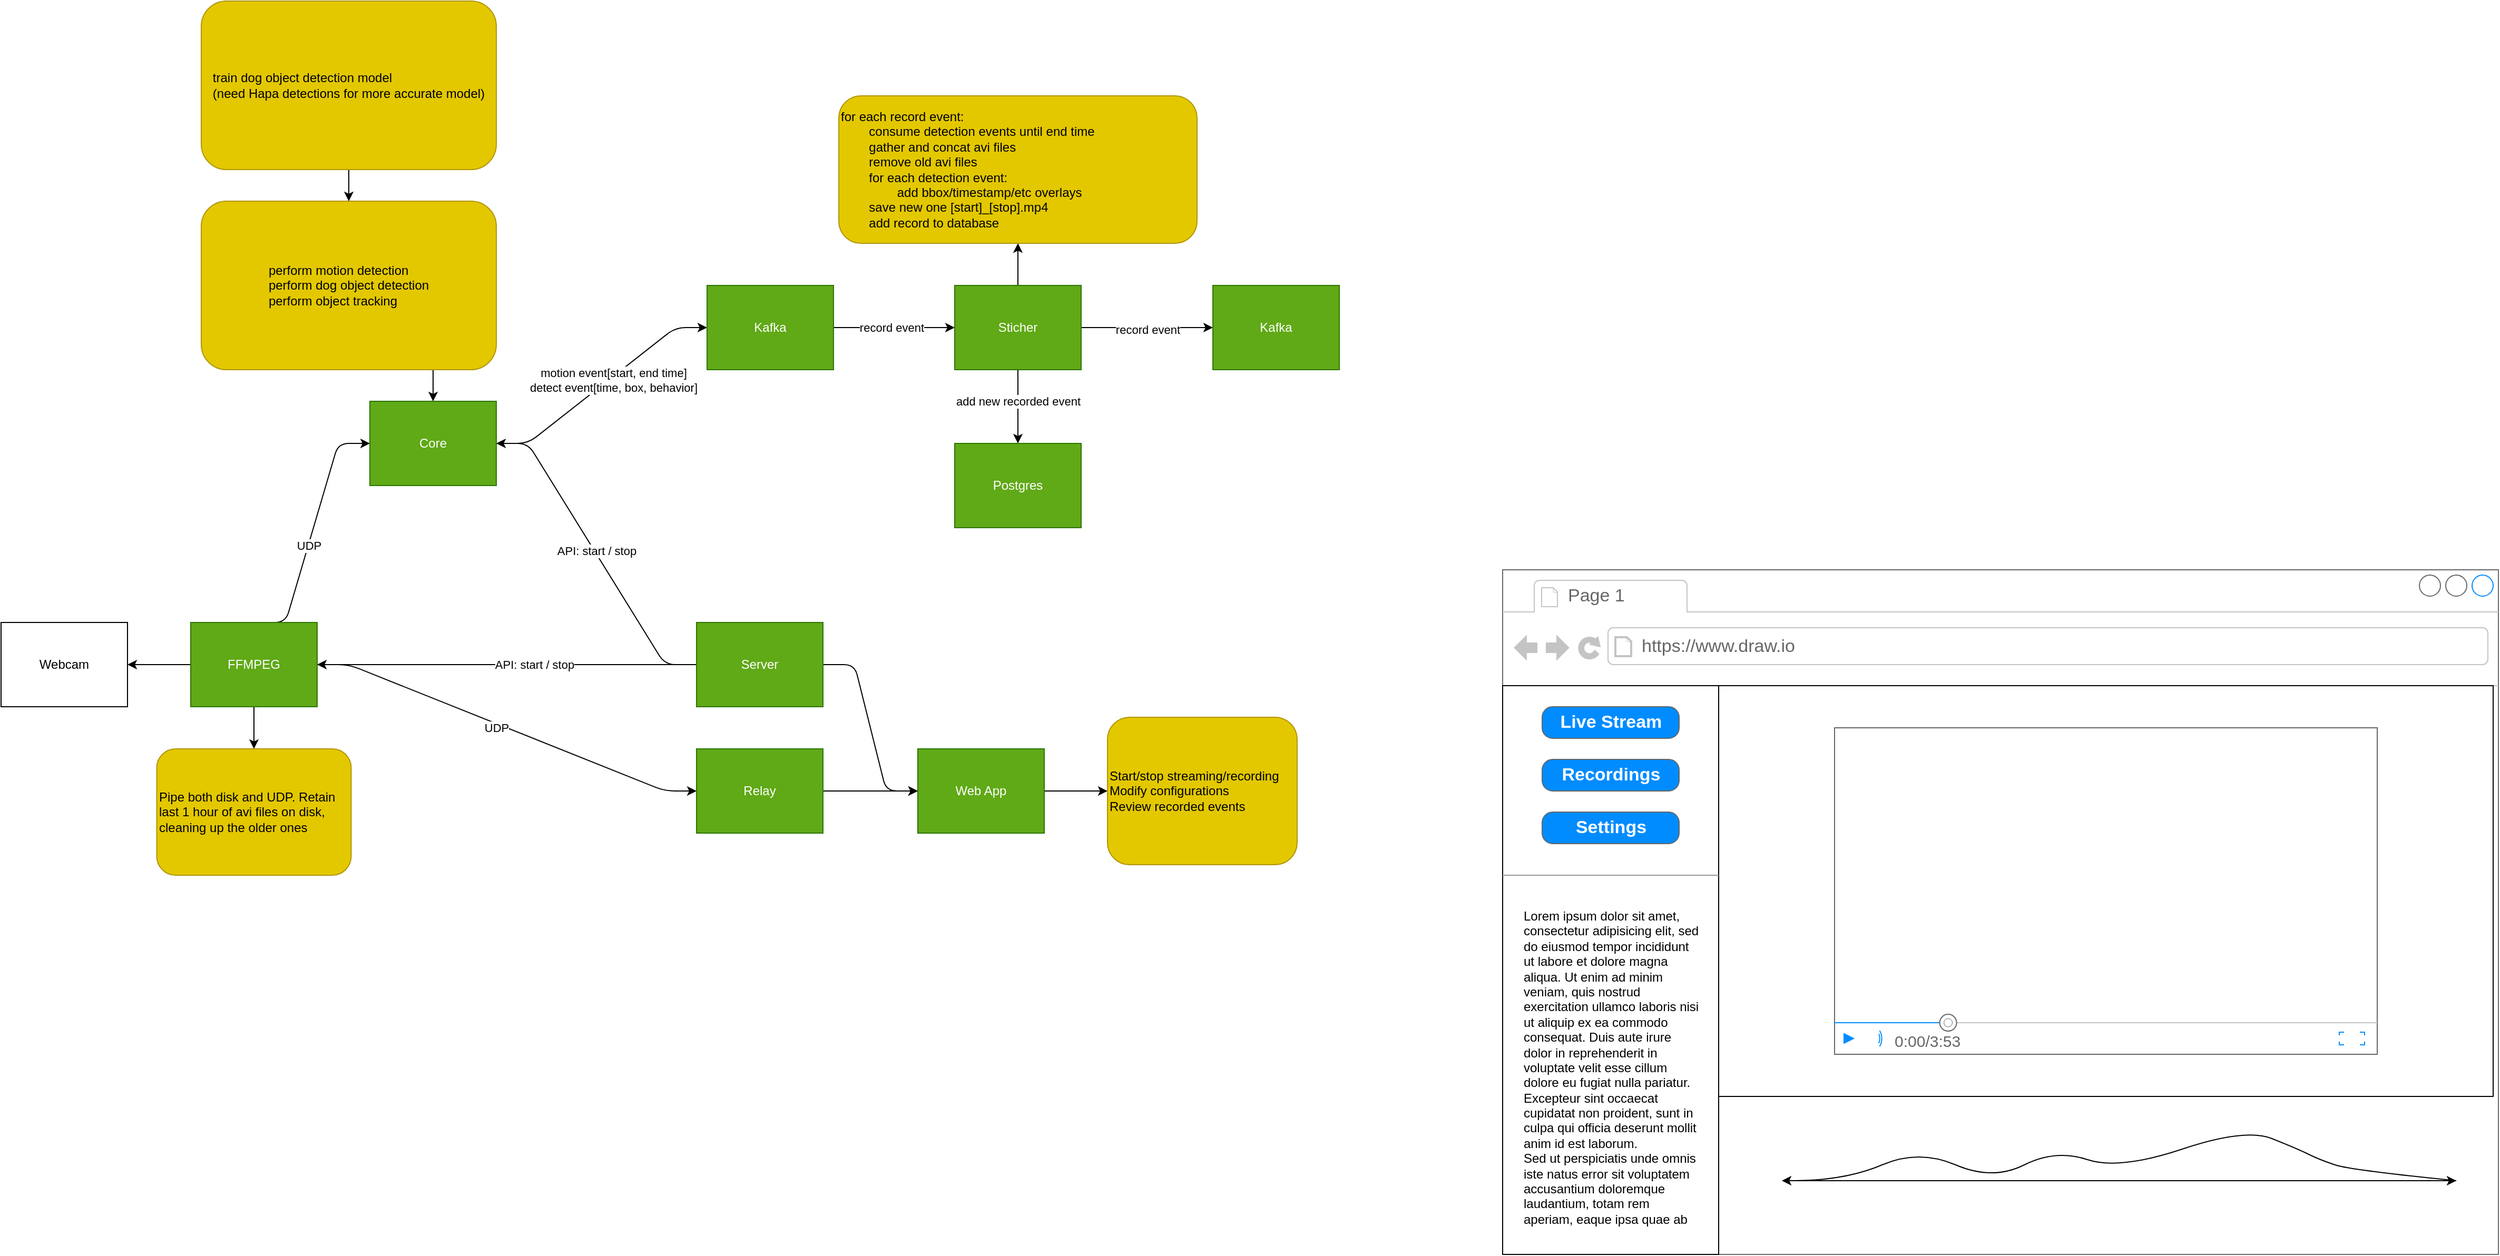 <mxfile>
    <diagram id="Gi1ZDWrnOulLQ1Vd-g8N" name="Page-1">
        <mxGraphModel dx="2095" dy="1961" grid="1" gridSize="10" guides="1" tooltips="1" connect="1" arrows="1" fold="1" page="1" pageScale="1" pageWidth="850" pageHeight="1100" math="0" shadow="0">
            <root>
                <mxCell id="0"/>
                <mxCell id="1" parent="0"/>
                <mxCell id="2" value="Webcam" style="rounded=0;whiteSpace=wrap;html=1;" parent="1" vertex="1">
                    <mxGeometry x="-150" y="120" width="120" height="80" as="geometry"/>
                </mxCell>
                <mxCell id="6" style="edgeStyle=none;html=1;exitX=1;exitY=0.5;exitDx=0;exitDy=0;entryX=0;entryY=0.5;entryDx=0;entryDy=0;" parent="1" source="4" target="5" edge="1">
                    <mxGeometry relative="1" as="geometry"/>
                </mxCell>
                <mxCell id="4" value="Relay" style="rounded=0;whiteSpace=wrap;html=1;fillColor=#60a917;fontColor=#ffffff;strokeColor=#2D7600;" parent="1" vertex="1">
                    <mxGeometry x="510" y="240" width="120" height="80" as="geometry"/>
                </mxCell>
                <mxCell id="47" style="edgeStyle=entityRelationEdgeStyle;html=1;exitX=1;exitY=0.5;exitDx=0;exitDy=0;entryX=0;entryY=0.5;entryDx=0;entryDy=0;elbow=vertical;" parent="1" source="5" target="46" edge="1">
                    <mxGeometry relative="1" as="geometry"/>
                </mxCell>
                <mxCell id="5" value="Web App" style="rounded=0;whiteSpace=wrap;html=1;fillColor=#60a917;fontColor=#ffffff;strokeColor=#2D7600;" parent="1" vertex="1">
                    <mxGeometry x="720" y="240" width="120" height="80" as="geometry"/>
                </mxCell>
                <mxCell id="8" style="edgeStyle=entityRelationEdgeStyle;html=1;exitX=1;exitY=0.5;exitDx=0;exitDy=0;entryX=0;entryY=0.5;entryDx=0;entryDy=0;elbow=vertical;" parent="1" source="7" target="5" edge="1">
                    <mxGeometry relative="1" as="geometry"/>
                </mxCell>
                <mxCell id="32" style="edgeStyle=entityRelationEdgeStyle;html=1;entryX=1;entryY=0.5;entryDx=0;entryDy=0;elbow=vertical;" parent="1" source="7" target="9" edge="1">
                    <mxGeometry relative="1" as="geometry"/>
                </mxCell>
                <mxCell id="33" value="API: start / stop" style="edgeLabel;html=1;align=center;verticalAlign=middle;resizable=0;points=[];" parent="32" vertex="1" connectable="0">
                    <mxGeometry x="0.019" y="-1" relative="1" as="geometry">
                        <mxPoint as="offset"/>
                    </mxGeometry>
                </mxCell>
                <mxCell id="34" style="edgeStyle=entityRelationEdgeStyle;html=1;entryX=1;entryY=0.5;entryDx=0;entryDy=0;elbow=vertical;" parent="1" source="7" target="21" edge="1">
                    <mxGeometry relative="1" as="geometry"/>
                </mxCell>
                <mxCell id="35" value="API: start / stop" style="edgeLabel;html=1;align=center;verticalAlign=middle;resizable=0;points=[];" parent="34" vertex="1" connectable="0">
                    <mxGeometry x="-0.141" y="-4" relative="1" as="geometry">
                        <mxPoint y="4" as="offset"/>
                    </mxGeometry>
                </mxCell>
                <mxCell id="7" value="Server" style="rounded=0;whiteSpace=wrap;html=1;fillColor=#60a917;fontColor=#ffffff;strokeColor=#2D7600;" parent="1" vertex="1">
                    <mxGeometry x="510" y="120" width="120" height="80" as="geometry"/>
                </mxCell>
                <mxCell id="19" style="edgeStyle=entityRelationEdgeStyle;html=1;exitX=1;exitY=0.5;exitDx=0;exitDy=0;entryX=0;entryY=0.5;entryDx=0;entryDy=0;" parent="1" source="9" target="18" edge="1">
                    <mxGeometry relative="1" as="geometry"/>
                </mxCell>
                <mxCell id="20" value="motion event[start, end time]&lt;br&gt;detect event[time, box, behavior]" style="edgeLabel;html=1;align=center;verticalAlign=middle;resizable=0;points=[];" parent="19" vertex="1" connectable="0">
                    <mxGeometry x="0.3" relative="1" as="geometry">
                        <mxPoint x="-17" y="17" as="offset"/>
                    </mxGeometry>
                </mxCell>
                <mxCell id="9" value="Core" style="rounded=0;whiteSpace=wrap;html=1;fillColor=#60a917;fontColor=#ffffff;strokeColor=#2D7600;" parent="1" vertex="1">
                    <mxGeometry x="200" y="-90" width="120" height="80" as="geometry"/>
                </mxCell>
                <mxCell id="13" style="edgeStyle=none;html=1;entryX=0.5;entryY=0;entryDx=0;entryDy=0;" parent="1" target="9" edge="1">
                    <mxGeometry relative="1" as="geometry">
                        <mxPoint x="260" y="-130" as="sourcePoint"/>
                    </mxGeometry>
                </mxCell>
                <mxCell id="12" value="&lt;div style=&quot;text-align: left;&quot;&gt;&lt;div&gt;perform motion detection&lt;br&gt;&lt;/div&gt;&lt;div&gt;perform dog object detection&lt;/div&gt;&lt;div&gt;perform object tracking&lt;/div&gt;&lt;/div&gt;" style="rounded=1;whiteSpace=wrap;html=1;fillColor=#e3c800;fontColor=#000000;strokeColor=#B09500;" parent="1" vertex="1">
                    <mxGeometry x="40" y="-280" width="280" height="160" as="geometry"/>
                </mxCell>
                <mxCell id="37" style="edgeStyle=entityRelationEdgeStyle;html=1;exitX=1;exitY=0.5;exitDx=0;exitDy=0;entryX=0;entryY=0.5;entryDx=0;entryDy=0;elbow=vertical;" parent="1" source="18" target="36" edge="1">
                    <mxGeometry relative="1" as="geometry"/>
                </mxCell>
                <mxCell id="38" value="record event" style="edgeLabel;html=1;align=center;verticalAlign=middle;resizable=0;points=[];" parent="37" vertex="1" connectable="0">
                    <mxGeometry x="-0.05" relative="1" as="geometry">
                        <mxPoint as="offset"/>
                    </mxGeometry>
                </mxCell>
                <mxCell id="18" value="Kafka" style="rounded=0;whiteSpace=wrap;html=1;fillColor=#60a917;fontColor=#ffffff;strokeColor=#2D7600;" parent="1" vertex="1">
                    <mxGeometry x="520" y="-200" width="120" height="80" as="geometry"/>
                </mxCell>
                <mxCell id="24" style="edgeStyle=none;html=1;exitX=0.5;exitY=1;exitDx=0;exitDy=0;entryX=0.5;entryY=0;entryDx=0;entryDy=0;" parent="1" source="21" target="23" edge="1">
                    <mxGeometry relative="1" as="geometry"/>
                </mxCell>
                <mxCell id="25" style="edgeStyle=none;html=1;exitX=0;exitY=0.5;exitDx=0;exitDy=0;entryX=1;entryY=0.5;entryDx=0;entryDy=0;" parent="1" source="21" target="2" edge="1">
                    <mxGeometry relative="1" as="geometry"/>
                </mxCell>
                <mxCell id="26" style="edgeStyle=entityRelationEdgeStyle;html=1;exitX=1;exitY=0.5;exitDx=0;exitDy=0;entryX=0;entryY=0.5;entryDx=0;entryDy=0;elbow=vertical;" parent="1" source="21" target="4" edge="1">
                    <mxGeometry relative="1" as="geometry"/>
                </mxCell>
                <mxCell id="27" value="UDP" style="edgeLabel;html=1;align=center;verticalAlign=middle;resizable=0;points=[];" parent="26" vertex="1" connectable="0">
                    <mxGeometry x="0.069" y="-1" relative="1" as="geometry">
                        <mxPoint x="-22" y="-6" as="offset"/>
                    </mxGeometry>
                </mxCell>
                <mxCell id="28" style="edgeStyle=entityRelationEdgeStyle;html=1;exitX=0.5;exitY=0;exitDx=0;exitDy=0;entryX=0;entryY=0.5;entryDx=0;entryDy=0;elbow=vertical;" parent="1" source="21" target="9" edge="1">
                    <mxGeometry relative="1" as="geometry"/>
                </mxCell>
                <mxCell id="29" value="UDP" style="edgeLabel;html=1;align=center;verticalAlign=middle;resizable=0;points=[];" parent="28" vertex="1" connectable="0">
                    <mxGeometry x="-0.106" relative="1" as="geometry">
                        <mxPoint as="offset"/>
                    </mxGeometry>
                </mxCell>
                <mxCell id="21" value="FFMPEG" style="rounded=0;whiteSpace=wrap;html=1;fillColor=#60a917;fontColor=#ffffff;strokeColor=#2D7600;" parent="1" vertex="1">
                    <mxGeometry x="30" y="120" width="120" height="80" as="geometry"/>
                </mxCell>
                <mxCell id="23" value="Pipe both disk and UDP. Retain last 1 hour of avi files on disk, cleaning up the older ones" style="rounded=1;whiteSpace=wrap;html=1;fillColor=#e3c800;fontColor=#000000;strokeColor=#B09500;align=left;" parent="1" vertex="1">
                    <mxGeometry x="-2.25" y="240" width="184.5" height="120" as="geometry"/>
                </mxCell>
                <mxCell id="41" style="html=1;entryX=0.5;entryY=1;entryDx=0;entryDy=0;elbow=vertical;" parent="1" source="36" target="39" edge="1">
                    <mxGeometry relative="1" as="geometry"/>
                </mxCell>
                <mxCell id="43" style="edgeStyle=none;html=1;exitX=0.5;exitY=1;exitDx=0;exitDy=0;entryX=0.5;entryY=0;entryDx=0;entryDy=0;elbow=vertical;" parent="1" source="36" target="42" edge="1">
                    <mxGeometry relative="1" as="geometry"/>
                </mxCell>
                <mxCell id="44" value="add new recorded event" style="edgeLabel;html=1;align=center;verticalAlign=middle;resizable=0;points=[];" parent="43" vertex="1" connectable="0">
                    <mxGeometry x="-0.368" y="1" relative="1" as="geometry">
                        <mxPoint x="-1" y="8" as="offset"/>
                    </mxGeometry>
                </mxCell>
                <mxCell id="50" style="edgeStyle=entityRelationEdgeStyle;html=1;exitX=1;exitY=0.5;exitDx=0;exitDy=0;elbow=vertical;" parent="1" source="36" target="49" edge="1">
                    <mxGeometry relative="1" as="geometry"/>
                </mxCell>
                <mxCell id="51" value="record event" style="edgeLabel;html=1;align=center;verticalAlign=middle;resizable=0;points=[];" parent="50" vertex="1" connectable="0">
                    <mxGeometry x="0.011" y="-2" relative="1" as="geometry">
                        <mxPoint as="offset"/>
                    </mxGeometry>
                </mxCell>
                <mxCell id="36" value="Sticher" style="rounded=0;whiteSpace=wrap;html=1;fillColor=#60a917;fontColor=#ffffff;strokeColor=#2D7600;" parent="1" vertex="1">
                    <mxGeometry x="755" y="-200" width="120" height="80" as="geometry"/>
                </mxCell>
                <mxCell id="39" value="for each record event:&lt;br&gt;&lt;span style=&quot;white-space: pre;&quot;&gt;&#9;&lt;/span&gt;consume detection events until end time&lt;br&gt;&lt;span style=&quot;white-space: pre;&quot;&gt;&#9;&lt;/span&gt;gather and concat avi files&lt;br&gt;&lt;span style=&quot;white-space: pre;&quot;&gt;&#9;&lt;/span&gt;remove old avi files&lt;br&gt;&lt;span style=&quot;white-space: pre;&quot;&gt;&#9;&lt;/span&gt;for each detection event:&lt;br&gt;&lt;span style=&quot;white-space: pre;&quot;&gt;&#9;&lt;/span&gt;&lt;span style=&quot;white-space: pre;&quot;&gt;&#9;&lt;/span&gt;add bbox/timestamp/etc overlays&lt;br&gt;&lt;span style=&quot;white-space: pre;&quot;&gt;&#9;&lt;/span&gt;save new one [start]_[stop].mp4&lt;br&gt;&lt;span style=&quot;white-space: pre;&quot;&gt;&#9;&lt;/span&gt;add record to database" style="rounded=1;whiteSpace=wrap;html=1;fillColor=#e3c800;fontColor=#000000;strokeColor=#B09500;align=left;" parent="1" vertex="1">
                    <mxGeometry x="645" y="-380" width="340" height="140" as="geometry"/>
                </mxCell>
                <mxCell id="42" value="Postgres" style="rounded=0;whiteSpace=wrap;html=1;fillColor=#60a917;fontColor=#ffffff;strokeColor=#2D7600;" parent="1" vertex="1">
                    <mxGeometry x="755" y="-50" width="120" height="80" as="geometry"/>
                </mxCell>
                <mxCell id="46" value="Start/stop streaming/recording&lt;br&gt;Modify configurations&lt;br&gt;Review recorded events" style="rounded=1;whiteSpace=wrap;html=1;fillColor=#e3c800;fontColor=#000000;strokeColor=#B09500;align=left;" parent="1" vertex="1">
                    <mxGeometry x="900" y="210" width="180" height="140" as="geometry"/>
                </mxCell>
                <mxCell id="49" value="Kafka" style="rounded=0;whiteSpace=wrap;html=1;fillColor=#60a917;fontColor=#ffffff;strokeColor=#2D7600;" parent="1" vertex="1">
                    <mxGeometry x="1000" y="-200" width="120" height="80" as="geometry"/>
                </mxCell>
                <mxCell id="53" style="edgeStyle=none;html=1;entryX=0.5;entryY=0;entryDx=0;entryDy=0;" parent="1" source="52" target="12" edge="1">
                    <mxGeometry relative="1" as="geometry"/>
                </mxCell>
                <mxCell id="52" value="&lt;div style=&quot;text-align: left;&quot;&gt;train dog object detection model&lt;br&gt;(need Hapa detections for more accurate model)&lt;/div&gt;" style="rounded=1;whiteSpace=wrap;html=1;fillColor=#e3c800;fontColor=#000000;strokeColor=#B09500;" parent="1" vertex="1">
                    <mxGeometry x="40" y="-470" width="280" height="160" as="geometry"/>
                </mxCell>
                <mxCell id="55" value="" style="strokeWidth=1;shadow=0;dashed=0;align=center;html=1;shape=mxgraph.mockup.containers.browserWindow;rSize=0;strokeColor=#666666;strokeColor2=#008cff;strokeColor3=#c4c4c4;mainText=,;recursiveResize=0;" parent="1" vertex="1">
                    <mxGeometry x="1275" y="70" width="945" height="650" as="geometry"/>
                </mxCell>
                <mxCell id="56" value="Page 1" style="strokeWidth=1;shadow=0;dashed=0;align=center;html=1;shape=mxgraph.mockup.containers.anchor;fontSize=17;fontColor=#666666;align=left;" parent="55" vertex="1">
                    <mxGeometry x="60" y="12" width="110" height="26" as="geometry"/>
                </mxCell>
                <mxCell id="57" value="https://www.draw.io" style="strokeWidth=1;shadow=0;dashed=0;align=center;html=1;shape=mxgraph.mockup.containers.anchor;rSize=0;fontSize=17;fontColor=#666666;align=left;" parent="55" vertex="1">
                    <mxGeometry x="130" y="60" width="250" height="26" as="geometry"/>
                </mxCell>
                <mxCell id="60" value="" style="rounded=0;whiteSpace=wrap;html=1;" parent="55" vertex="1">
                    <mxGeometry x="205" y="110" width="735" height="390" as="geometry"/>
                </mxCell>
                <mxCell id="58" value="" style="verticalLabelPosition=bottom;shadow=0;dashed=0;align=center;html=1;verticalAlign=top;strokeWidth=1;shape=mxgraph.mockup.containers.videoPlayer;strokeColor=#666666;strokeColor2=#008cff;strokeColor3=#c4c4c4;textColor=#666666;fillColor2=#008cff;barHeight=30;barPos=20;" parent="55" vertex="1">
                    <mxGeometry x="315" y="150" width="515" height="310" as="geometry"/>
                </mxCell>
                <mxCell id="62" value="" style="endArrow=classic;startArrow=classic;html=1;" parent="55" edge="1">
                    <mxGeometry width="50" height="50" relative="1" as="geometry">
                        <mxPoint x="265" y="580" as="sourcePoint"/>
                        <mxPoint x="905" y="580" as="targetPoint"/>
                    </mxGeometry>
                </mxCell>
                <mxCell id="63" value="" style="curved=1;endArrow=none;html=1;endFill=0;" parent="55" edge="1">
                    <mxGeometry width="50" height="50" relative="1" as="geometry">
                        <mxPoint x="275" y="580" as="sourcePoint"/>
                        <mxPoint x="905" y="580" as="targetPoint"/>
                        <Array as="points">
                            <mxPoint x="325" y="580"/>
                            <mxPoint x="395" y="550"/>
                            <mxPoint x="465" y="580"/>
                            <mxPoint x="525" y="550"/>
                            <mxPoint x="585" y="570"/>
                            <mxPoint x="705" y="530"/>
                            <mxPoint x="755" y="550"/>
                            <mxPoint x="775" y="560"/>
                            <mxPoint x="805" y="570"/>
                        </Array>
                    </mxGeometry>
                </mxCell>
                <mxCell id="59" value="" style="rounded=0;whiteSpace=wrap;html=1;" parent="1" vertex="1">
                    <mxGeometry x="1275" y="180" width="205" height="540" as="geometry"/>
                </mxCell>
                <mxCell id="64" value="Live Stream" style="strokeWidth=1;shadow=0;dashed=0;align=center;html=1;shape=mxgraph.mockup.buttons.button;strokeColor=#666666;fontColor=#ffffff;mainText=;buttonStyle=round;fontSize=17;fontStyle=1;fillColor=#008cff;whiteSpace=wrap;" parent="1" vertex="1">
                    <mxGeometry x="1312.5" y="200" width="130" height="30" as="geometry"/>
                </mxCell>
                <mxCell id="65" value="Recordings" style="strokeWidth=1;shadow=0;dashed=0;align=center;html=1;shape=mxgraph.mockup.buttons.button;strokeColor=#666666;fontColor=#ffffff;mainText=;buttonStyle=round;fontSize=17;fontStyle=1;fillColor=#008cff;whiteSpace=wrap;" parent="1" vertex="1">
                    <mxGeometry x="1312.5" y="250" width="130" height="30" as="geometry"/>
                </mxCell>
                <mxCell id="66" value="Settings" style="strokeWidth=1;shadow=0;dashed=0;align=center;html=1;shape=mxgraph.mockup.buttons.button;strokeColor=#666666;fontColor=#ffffff;mainText=;buttonStyle=round;fontSize=17;fontStyle=1;fillColor=#008cff;whiteSpace=wrap;" parent="1" vertex="1">
                    <mxGeometry x="1312.5" y="300" width="130" height="30" as="geometry"/>
                </mxCell>
                <mxCell id="67" value="" style="verticalLabelPosition=bottom;shadow=0;dashed=0;align=center;html=1;verticalAlign=top;strokeWidth=1;shape=mxgraph.mockup.markup.line;strokeColor=#999999;" parent="1" vertex="1">
                    <mxGeometry x="1275" y="350" width="205" height="20" as="geometry"/>
                </mxCell>
                <mxCell id="69" value="Lorem ipsum dolor sit amet, consectetur adipisicing elit, sed do eiusmod tempor incididunt ut labore et dolore magna aliqua. Ut enim ad minim veniam, quis nostrud exercitation ullamco laboris nisi ut aliquip ex ea commodo consequat. Duis aute irure dolor in reprehenderit in voluptate velit esse cillum dolore eu fugiat nulla pariatur. Excepteur sint occaecat cupidatat non proident, sunt in culpa qui officia deserunt mollit anim id est laborum.&lt;br&gt;Sed ut perspiciatis unde omnis iste natus error sit voluptatem accusantium doloremque laudantium, totam rem aperiam, eaque ipsa quae ab" style="text;spacingTop=-5;whiteSpace=wrap;html=1;align=left;fontSize=12;fontFamily=Helvetica;fillColor=none;strokeColor=none;" parent="1" vertex="1">
                    <mxGeometry x="1292.5" y="390" width="170" height="320" as="geometry"/>
                </mxCell>
            </root>
        </mxGraphModel>
    </diagram>
</mxfile>